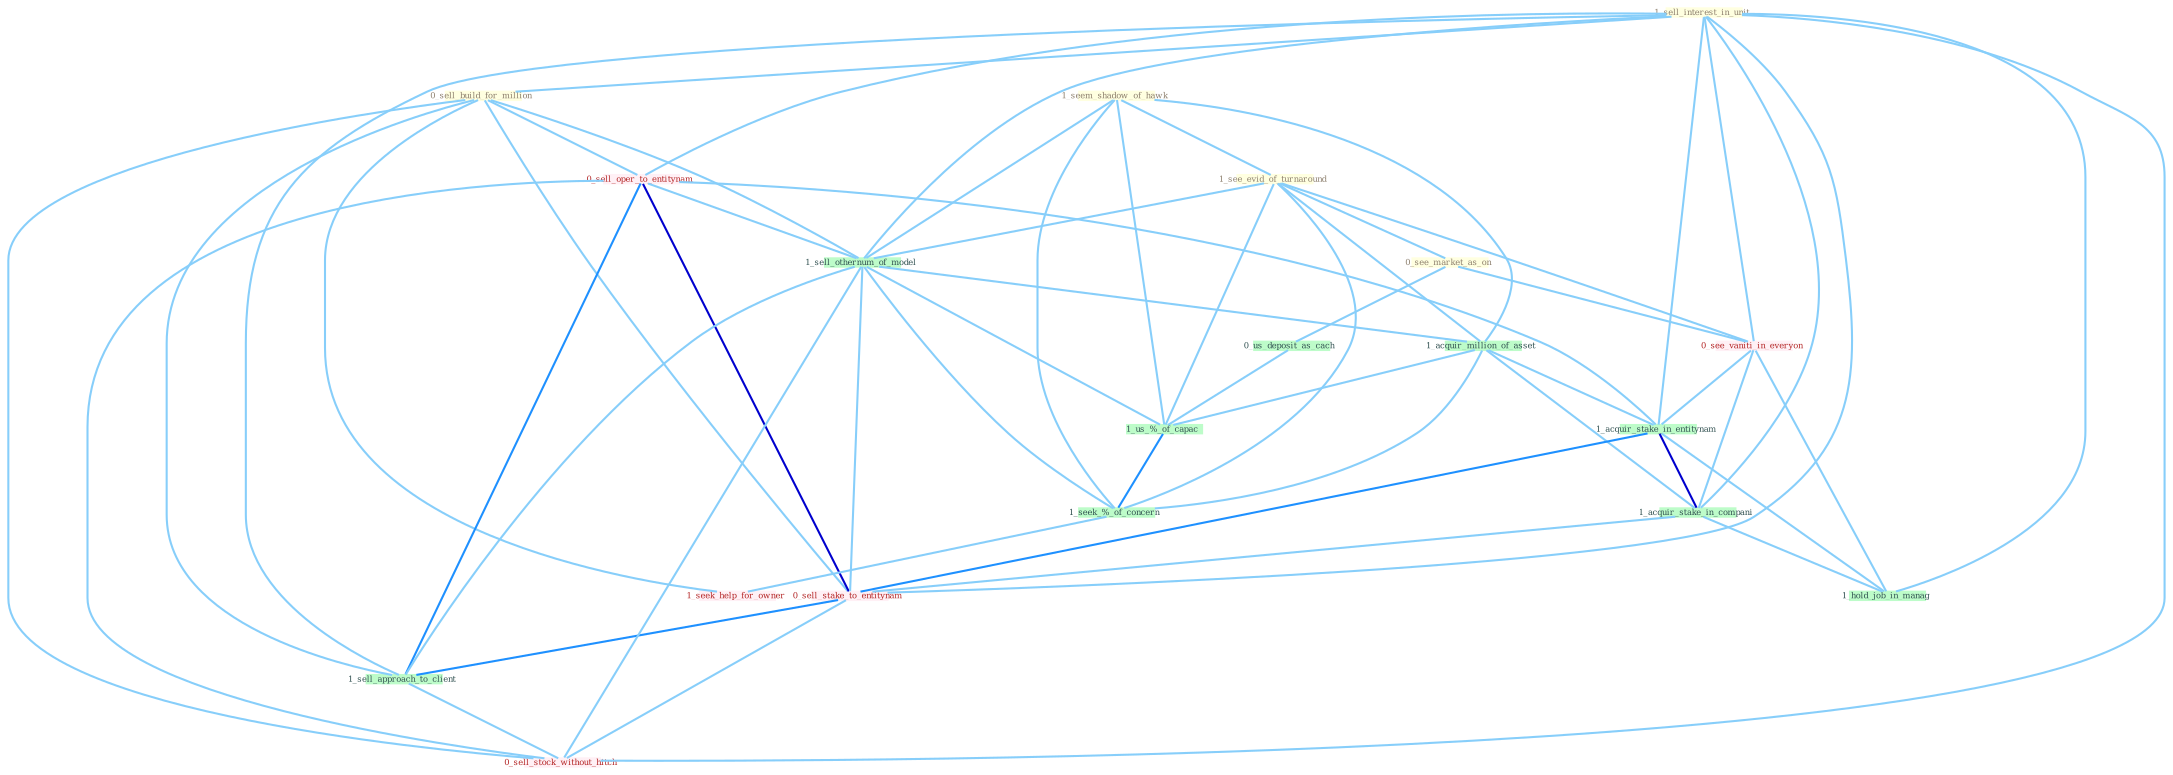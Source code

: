 Graph G{ 
    node
    [shape=polygon,style=filled,width=.5,height=.06,color="#BDFCC9",fixedsize=true,fontsize=4,
    fontcolor="#2f4f4f"];
    {node
    [color="#ffffe0", fontcolor="#8b7d6b"] "1_seem_shadow_of_hawk " "1_sell_interest_in_unit " "1_see_evid_of_turnaround " "0_see_market_as_on " "0_sell_build_for_million "}
{node [color="#fff0f5", fontcolor="#b22222"] "0_sell_oper_to_entitynam " "0_see_vaniti_in_everyon " "0_sell_stake_to_entitynam " "0_sell_stock_without_hitch " "1_seek_help_for_owner "}
edge [color="#B0E2FF"];

	"1_seem_shadow_of_hawk " -- "1_see_evid_of_turnaround " [w="1", color="#87cefa" ];
	"1_seem_shadow_of_hawk " -- "1_sell_othernum_of_model " [w="1", color="#87cefa" ];
	"1_seem_shadow_of_hawk " -- "1_acquir_million_of_asset " [w="1", color="#87cefa" ];
	"1_seem_shadow_of_hawk " -- "1_us_%_of_capac " [w="1", color="#87cefa" ];
	"1_seem_shadow_of_hawk " -- "1_seek_%_of_concern " [w="1", color="#87cefa" ];
	"1_sell_interest_in_unit " -- "0_sell_build_for_million " [w="1", color="#87cefa" ];
	"1_sell_interest_in_unit " -- "0_sell_oper_to_entitynam " [w="1", color="#87cefa" ];
	"1_sell_interest_in_unit " -- "1_sell_othernum_of_model " [w="1", color="#87cefa" ];
	"1_sell_interest_in_unit " -- "0_see_vaniti_in_everyon " [w="1", color="#87cefa" ];
	"1_sell_interest_in_unit " -- "1_acquir_stake_in_entitynam " [w="1", color="#87cefa" ];
	"1_sell_interest_in_unit " -- "1_acquir_stake_in_compani " [w="1", color="#87cefa" ];
	"1_sell_interest_in_unit " -- "0_sell_stake_to_entitynam " [w="1", color="#87cefa" ];
	"1_sell_interest_in_unit " -- "1_sell_approach_to_client " [w="1", color="#87cefa" ];
	"1_sell_interest_in_unit " -- "1_hold_job_in_manag " [w="1", color="#87cefa" ];
	"1_sell_interest_in_unit " -- "0_sell_stock_without_hitch " [w="1", color="#87cefa" ];
	"1_see_evid_of_turnaround " -- "0_see_market_as_on " [w="1", color="#87cefa" ];
	"1_see_evid_of_turnaround " -- "1_sell_othernum_of_model " [w="1", color="#87cefa" ];
	"1_see_evid_of_turnaround " -- "0_see_vaniti_in_everyon " [w="1", color="#87cefa" ];
	"1_see_evid_of_turnaround " -- "1_acquir_million_of_asset " [w="1", color="#87cefa" ];
	"1_see_evid_of_turnaround " -- "1_us_%_of_capac " [w="1", color="#87cefa" ];
	"1_see_evid_of_turnaround " -- "1_seek_%_of_concern " [w="1", color="#87cefa" ];
	"0_see_market_as_on " -- "0_see_vaniti_in_everyon " [w="1", color="#87cefa" ];
	"0_see_market_as_on " -- "0_us_deposit_as_cach " [w="1", color="#87cefa" ];
	"0_sell_build_for_million " -- "0_sell_oper_to_entitynam " [w="1", color="#87cefa" ];
	"0_sell_build_for_million " -- "1_sell_othernum_of_model " [w="1", color="#87cefa" ];
	"0_sell_build_for_million " -- "0_sell_stake_to_entitynam " [w="1", color="#87cefa" ];
	"0_sell_build_for_million " -- "1_sell_approach_to_client " [w="1", color="#87cefa" ];
	"0_sell_build_for_million " -- "0_sell_stock_without_hitch " [w="1", color="#87cefa" ];
	"0_sell_build_for_million " -- "1_seek_help_for_owner " [w="1", color="#87cefa" ];
	"0_sell_oper_to_entitynam " -- "1_sell_othernum_of_model " [w="1", color="#87cefa" ];
	"0_sell_oper_to_entitynam " -- "1_acquir_stake_in_entitynam " [w="1", color="#87cefa" ];
	"0_sell_oper_to_entitynam " -- "0_sell_stake_to_entitynam " [w="3", color="#0000cd" , len=0.6];
	"0_sell_oper_to_entitynam " -- "1_sell_approach_to_client " [w="2", color="#1e90ff" , len=0.8];
	"0_sell_oper_to_entitynam " -- "0_sell_stock_without_hitch " [w="1", color="#87cefa" ];
	"1_sell_othernum_of_model " -- "1_acquir_million_of_asset " [w="1", color="#87cefa" ];
	"1_sell_othernum_of_model " -- "0_sell_stake_to_entitynam " [w="1", color="#87cefa" ];
	"1_sell_othernum_of_model " -- "1_us_%_of_capac " [w="1", color="#87cefa" ];
	"1_sell_othernum_of_model " -- "1_sell_approach_to_client " [w="1", color="#87cefa" ];
	"1_sell_othernum_of_model " -- "0_sell_stock_without_hitch " [w="1", color="#87cefa" ];
	"1_sell_othernum_of_model " -- "1_seek_%_of_concern " [w="1", color="#87cefa" ];
	"0_see_vaniti_in_everyon " -- "1_acquir_stake_in_entitynam " [w="1", color="#87cefa" ];
	"0_see_vaniti_in_everyon " -- "1_acquir_stake_in_compani " [w="1", color="#87cefa" ];
	"0_see_vaniti_in_everyon " -- "1_hold_job_in_manag " [w="1", color="#87cefa" ];
	"1_acquir_million_of_asset " -- "1_acquir_stake_in_entitynam " [w="1", color="#87cefa" ];
	"1_acquir_million_of_asset " -- "1_acquir_stake_in_compani " [w="1", color="#87cefa" ];
	"1_acquir_million_of_asset " -- "1_us_%_of_capac " [w="1", color="#87cefa" ];
	"1_acquir_million_of_asset " -- "1_seek_%_of_concern " [w="1", color="#87cefa" ];
	"0_us_deposit_as_cach " -- "1_us_%_of_capac " [w="1", color="#87cefa" ];
	"1_acquir_stake_in_entitynam " -- "1_acquir_stake_in_compani " [w="3", color="#0000cd" , len=0.6];
	"1_acquir_stake_in_entitynam " -- "0_sell_stake_to_entitynam " [w="2", color="#1e90ff" , len=0.8];
	"1_acquir_stake_in_entitynam " -- "1_hold_job_in_manag " [w="1", color="#87cefa" ];
	"1_acquir_stake_in_compani " -- "0_sell_stake_to_entitynam " [w="1", color="#87cefa" ];
	"1_acquir_stake_in_compani " -- "1_hold_job_in_manag " [w="1", color="#87cefa" ];
	"0_sell_stake_to_entitynam " -- "1_sell_approach_to_client " [w="2", color="#1e90ff" , len=0.8];
	"0_sell_stake_to_entitynam " -- "0_sell_stock_without_hitch " [w="1", color="#87cefa" ];
	"1_us_%_of_capac " -- "1_seek_%_of_concern " [w="2", color="#1e90ff" , len=0.8];
	"1_sell_approach_to_client " -- "0_sell_stock_without_hitch " [w="1", color="#87cefa" ];
	"1_seek_%_of_concern " -- "1_seek_help_for_owner " [w="1", color="#87cefa" ];
}